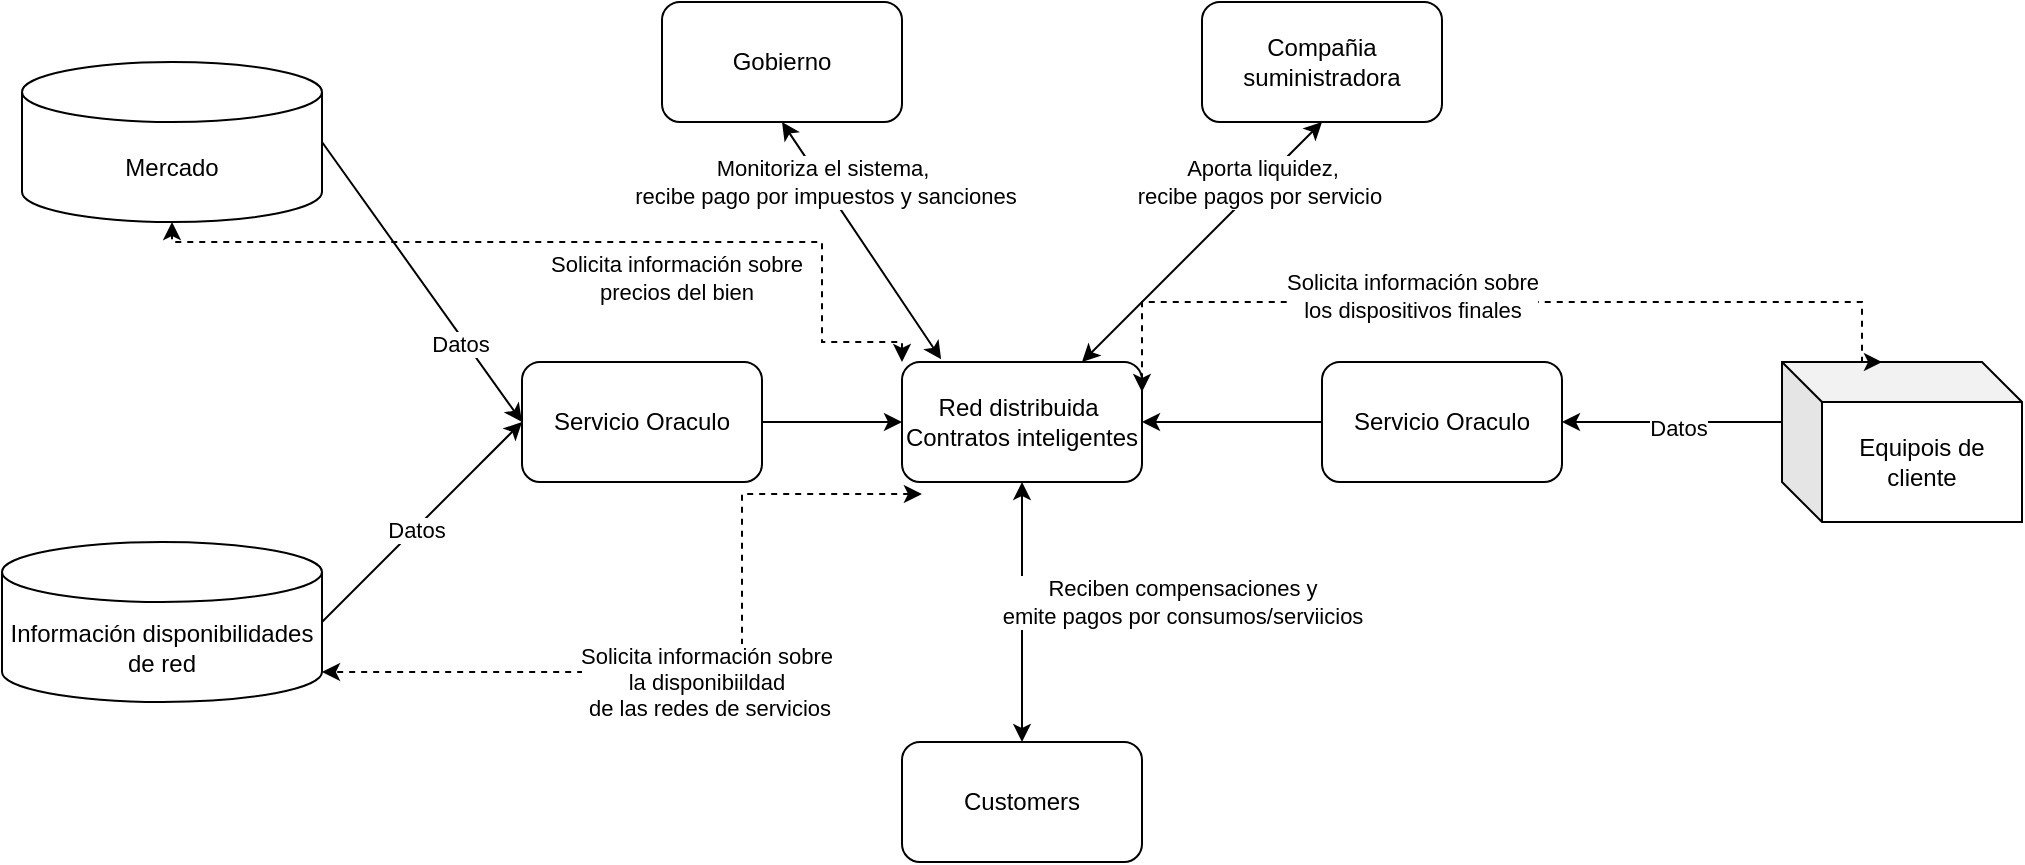 <mxfile version="22.1.7" type="github">
  <diagram name="Página-1" id="RHjE5RGPsofoxa6nacqF">
    <mxGraphModel dx="2261" dy="719" grid="1" gridSize="10" guides="1" tooltips="1" connect="1" arrows="1" fold="1" page="1" pageScale="1" pageWidth="827" pageHeight="1169" math="0" shadow="0">
      <root>
        <mxCell id="0" />
        <mxCell id="1" parent="0" />
        <mxCell id="rI9gyJZIdGUJSo5D507Y-26" style="edgeStyle=orthogonalEdgeStyle;rounded=0;orthogonalLoop=1;jettySize=auto;html=1;exitX=0.5;exitY=1;exitDx=0;exitDy=0;entryX=0.5;entryY=0;entryDx=0;entryDy=0;startArrow=classic;startFill=1;" parent="1" source="rI9gyJZIdGUJSo5D507Y-1" target="rI9gyJZIdGUJSo5D507Y-3" edge="1">
          <mxGeometry relative="1" as="geometry">
            <mxPoint x="413" y="380" as="sourcePoint" />
            <mxPoint x="413" y="510" as="targetPoint" />
          </mxGeometry>
        </mxCell>
        <mxCell id="rI9gyJZIdGUJSo5D507Y-31" value="Reciben compensaciones y &lt;br&gt;emite pagos por consumos/serviicios" style="edgeLabel;html=1;align=center;verticalAlign=middle;resizable=0;points=[];" parent="rI9gyJZIdGUJSo5D507Y-26" vertex="1" connectable="0">
          <mxGeometry x="-0.115" y="-2" relative="1" as="geometry">
            <mxPoint x="82" y="2" as="offset" />
          </mxGeometry>
        </mxCell>
        <mxCell id="rI9gyJZIdGUJSo5D507Y-27" style="rounded=0;orthogonalLoop=1;jettySize=auto;html=1;exitX=0.083;exitY=1.1;exitDx=0;exitDy=0;dashed=1;startArrow=classic;startFill=1;entryX=1;entryY=1;entryDx=0;entryDy=-15;entryPerimeter=0;edgeStyle=orthogonalEdgeStyle;exitPerimeter=0;" parent="1" source="rI9gyJZIdGUJSo5D507Y-1" edge="1" target="rI9gyJZIdGUJSo5D507Y-4">
          <mxGeometry relative="1" as="geometry">
            <mxPoint x="120" y="270" as="targetPoint" />
            <Array as="points">
              <mxPoint x="270" y="406" />
              <mxPoint x="270" y="490" />
              <mxPoint x="205" y="490" />
              <mxPoint x="205" y="495" />
            </Array>
          </mxGeometry>
        </mxCell>
        <mxCell id="rI9gyJZIdGUJSo5D507Y-32" value="Solicita información sobre &lt;br&gt;la disponibiildad&lt;br&gt;&amp;nbsp;de las redes de servicios" style="edgeLabel;html=1;align=center;verticalAlign=middle;resizable=0;points=[];" parent="rI9gyJZIdGUJSo5D507Y-27" vertex="1" connectable="0">
          <mxGeometry x="0.155" y="-2" relative="1" as="geometry">
            <mxPoint x="32" y="12" as="offset" />
          </mxGeometry>
        </mxCell>
        <mxCell id="rI9gyJZIdGUJSo5D507Y-1" value="Red distribuida&amp;nbsp;&lt;br&gt;Contratos inteligentes" style="rounded=1;whiteSpace=wrap;html=1;" parent="1" vertex="1">
          <mxGeometry x="350" y="340" width="120" height="60" as="geometry" />
        </mxCell>
        <mxCell id="rI9gyJZIdGUJSo5D507Y-19" style="edgeStyle=orthogonalEdgeStyle;rounded=0;orthogonalLoop=1;jettySize=auto;html=1;exitX=1;exitY=0.5;exitDx=0;exitDy=0;entryX=0;entryY=0.5;entryDx=0;entryDy=0;" parent="1" source="rI9gyJZIdGUJSo5D507Y-2" target="rI9gyJZIdGUJSo5D507Y-1" edge="1">
          <mxGeometry relative="1" as="geometry" />
        </mxCell>
        <mxCell id="rI9gyJZIdGUJSo5D507Y-2" value="Servicio Oraculo" style="rounded=1;whiteSpace=wrap;html=1;" parent="1" vertex="1">
          <mxGeometry x="160" y="340" width="120" height="60" as="geometry" />
        </mxCell>
        <mxCell id="rI9gyJZIdGUJSo5D507Y-3" value="Customers" style="rounded=1;whiteSpace=wrap;html=1;" parent="1" vertex="1">
          <mxGeometry x="350" y="530" width="120" height="60" as="geometry" />
        </mxCell>
        <mxCell id="rI9gyJZIdGUJSo5D507Y-17" style="rounded=0;orthogonalLoop=1;jettySize=auto;html=1;exitX=1;exitY=0.5;exitDx=0;exitDy=0;exitPerimeter=0;entryX=0;entryY=0.5;entryDx=0;entryDy=0;" parent="1" source="rI9gyJZIdGUJSo5D507Y-4" target="rI9gyJZIdGUJSo5D507Y-2" edge="1">
          <mxGeometry relative="1" as="geometry" />
        </mxCell>
        <mxCell id="rI9gyJZIdGUJSo5D507Y-38" value="Datos" style="edgeLabel;html=1;align=center;verticalAlign=middle;resizable=0;points=[];" parent="rI9gyJZIdGUJSo5D507Y-17" vertex="1" connectable="0">
          <mxGeometry x="-0.065" relative="1" as="geometry">
            <mxPoint as="offset" />
          </mxGeometry>
        </mxCell>
        <mxCell id="rI9gyJZIdGUJSo5D507Y-4" value="Información disponibilidades de red" style="shape=cylinder3;whiteSpace=wrap;html=1;boundedLbl=1;backgroundOutline=1;size=15;" parent="1" vertex="1">
          <mxGeometry x="-100" y="430" width="160" height="80" as="geometry" />
        </mxCell>
        <mxCell id="rI9gyJZIdGUJSo5D507Y-16" style="rounded=0;orthogonalLoop=1;jettySize=auto;html=1;exitX=1;exitY=0.5;exitDx=0;exitDy=0;exitPerimeter=0;entryX=0;entryY=0.5;entryDx=0;entryDy=0;" parent="1" source="rI9gyJZIdGUJSo5D507Y-6" target="rI9gyJZIdGUJSo5D507Y-2" edge="1">
          <mxGeometry relative="1" as="geometry" />
        </mxCell>
        <mxCell id="rI9gyJZIdGUJSo5D507Y-39" value="Datos" style="edgeLabel;html=1;align=center;verticalAlign=middle;resizable=0;points=[];" parent="rI9gyJZIdGUJSo5D507Y-16" vertex="1" connectable="0">
          <mxGeometry x="0.419" y="-3" relative="1" as="geometry">
            <mxPoint as="offset" />
          </mxGeometry>
        </mxCell>
        <mxCell id="rI9gyJZIdGUJSo5D507Y-6" value="Mercado" style="shape=cylinder3;whiteSpace=wrap;html=1;boundedLbl=1;backgroundOutline=1;size=15;" parent="1" vertex="1">
          <mxGeometry x="-90" y="190" width="150" height="80" as="geometry" />
        </mxCell>
        <mxCell id="rI9gyJZIdGUJSo5D507Y-21" style="rounded=0;orthogonalLoop=1;jettySize=auto;html=1;exitX=0.5;exitY=1;exitDx=0;exitDy=0;entryX=0.163;entryY=-0.022;entryDx=0;entryDy=0;entryPerimeter=0;startArrow=classic;startFill=1;" parent="1" source="rI9gyJZIdGUJSo5D507Y-7" target="rI9gyJZIdGUJSo5D507Y-1" edge="1">
          <mxGeometry relative="1" as="geometry">
            <mxPoint x="400.118" y="330" as="targetPoint" />
          </mxGeometry>
        </mxCell>
        <mxCell id="rI9gyJZIdGUJSo5D507Y-29" value="Monitoriza el sistema,&lt;br&gt;&amp;nbsp;recibe pago por impuestos y sanciones" style="edgeLabel;html=1;align=center;verticalAlign=middle;resizable=0;points=[];" parent="rI9gyJZIdGUJSo5D507Y-21" vertex="1" connectable="0">
          <mxGeometry x="-0.11" y="-2" relative="1" as="geometry">
            <mxPoint x="-14" y="-24" as="offset" />
          </mxGeometry>
        </mxCell>
        <mxCell id="rI9gyJZIdGUJSo5D507Y-7" value="Gobierno" style="rounded=1;whiteSpace=wrap;html=1;" parent="1" vertex="1">
          <mxGeometry x="230" y="160" width="120" height="60" as="geometry" />
        </mxCell>
        <mxCell id="rI9gyJZIdGUJSo5D507Y-22" style="rounded=0;orthogonalLoop=1;jettySize=auto;html=1;exitX=0.5;exitY=1;exitDx=0;exitDy=0;entryX=0.75;entryY=0;entryDx=0;entryDy=0;startArrow=classic;startFill=1;" parent="1" source="rI9gyJZIdGUJSo5D507Y-8" target="rI9gyJZIdGUJSo5D507Y-1" edge="1">
          <mxGeometry relative="1" as="geometry" />
        </mxCell>
        <mxCell id="rI9gyJZIdGUJSo5D507Y-30" value="Aporta liquidez, &lt;br&gt;recibe pagos por servicio&amp;nbsp;" style="edgeLabel;html=1;align=center;verticalAlign=middle;resizable=0;points=[];" parent="rI9gyJZIdGUJSo5D507Y-22" vertex="1" connectable="0">
          <mxGeometry x="-0.061" y="3" relative="1" as="geometry">
            <mxPoint x="24" y="-29" as="offset" />
          </mxGeometry>
        </mxCell>
        <mxCell id="rI9gyJZIdGUJSo5D507Y-8" value="Compañia suministradora" style="rounded=1;whiteSpace=wrap;html=1;" parent="1" vertex="1">
          <mxGeometry x="500" y="160" width="120" height="60" as="geometry" />
        </mxCell>
        <mxCell id="rI9gyJZIdGUJSo5D507Y-20" style="edgeStyle=orthogonalEdgeStyle;rounded=0;orthogonalLoop=1;jettySize=auto;html=1;exitX=0;exitY=0.5;exitDx=0;exitDy=0;entryX=1;entryY=0.5;entryDx=0;entryDy=0;" parent="1" source="rI9gyJZIdGUJSo5D507Y-9" target="rI9gyJZIdGUJSo5D507Y-1" edge="1">
          <mxGeometry relative="1" as="geometry" />
        </mxCell>
        <mxCell id="rI9gyJZIdGUJSo5D507Y-9" value="Servicio Oraculo" style="rounded=1;whiteSpace=wrap;html=1;" parent="1" vertex="1">
          <mxGeometry x="560" y="340" width="120" height="60" as="geometry" />
        </mxCell>
        <mxCell id="rI9gyJZIdGUJSo5D507Y-25" style="edgeStyle=orthogonalEdgeStyle;rounded=0;orthogonalLoop=1;jettySize=auto;html=1;exitX=0;exitY=0;exitDx=0;exitDy=30;exitPerimeter=0;" parent="1" source="rI9gyJZIdGUJSo5D507Y-12" target="rI9gyJZIdGUJSo5D507Y-9" edge="1">
          <mxGeometry relative="1" as="geometry" />
        </mxCell>
        <mxCell id="rI9gyJZIdGUJSo5D507Y-35" value="Datos" style="edgeLabel;html=1;align=center;verticalAlign=middle;resizable=0;points=[];" parent="rI9gyJZIdGUJSo5D507Y-25" vertex="1" connectable="0">
          <mxGeometry x="-0.051" y="3" relative="1" as="geometry">
            <mxPoint as="offset" />
          </mxGeometry>
        </mxCell>
        <mxCell id="rI9gyJZIdGUJSo5D507Y-12" value="Equipois de cliente" style="shape=cube;whiteSpace=wrap;html=1;boundedLbl=1;backgroundOutline=1;darkOpacity=0.05;darkOpacity2=0.1;" parent="1" vertex="1">
          <mxGeometry x="790" y="340" width="120" height="80" as="geometry" />
        </mxCell>
        <mxCell id="rI9gyJZIdGUJSo5D507Y-28" style="rounded=0;orthogonalLoop=1;jettySize=auto;html=1;exitX=1;exitY=0.25;exitDx=0;exitDy=0;dashed=1;startArrow=classic;startFill=1;edgeStyle=orthogonalEdgeStyle;entryX=0;entryY=0;entryDx=50;entryDy=0;entryPerimeter=0;" parent="1" source="rI9gyJZIdGUJSo5D507Y-1" edge="1" target="rI9gyJZIdGUJSo5D507Y-12">
          <mxGeometry relative="1" as="geometry">
            <mxPoint x="720" y="260" as="targetPoint" />
            <mxPoint x="360" y="350" as="sourcePoint" />
            <Array as="points">
              <mxPoint x="470" y="310" />
              <mxPoint x="830" y="310" />
              <mxPoint x="830" y="340" />
            </Array>
          </mxGeometry>
        </mxCell>
        <mxCell id="rI9gyJZIdGUJSo5D507Y-33" value="Solicita información sobre &lt;br&gt;los dispositivos finales" style="edgeLabel;html=1;align=center;verticalAlign=middle;resizable=0;points=[];" parent="rI9gyJZIdGUJSo5D507Y-28" vertex="1" connectable="0">
          <mxGeometry x="-0.195" y="3" relative="1" as="geometry">
            <mxPoint x="1" as="offset" />
          </mxGeometry>
        </mxCell>
        <mxCell id="T5NIdQDh_QLtPwguFAdD-2" style="rounded=0;orthogonalLoop=1;jettySize=auto;html=1;dashed=1;startArrow=classic;startFill=1;entryX=0.5;entryY=1;entryDx=0;entryDy=0;entryPerimeter=0;edgeStyle=orthogonalEdgeStyle;exitX=0;exitY=0;exitDx=0;exitDy=0;" edge="1" parent="1" source="rI9gyJZIdGUJSo5D507Y-1" target="rI9gyJZIdGUJSo5D507Y-6">
          <mxGeometry relative="1" as="geometry">
            <mxPoint x="50" y="220" as="targetPoint" />
            <mxPoint x="340" y="330" as="sourcePoint" />
            <Array as="points">
              <mxPoint x="350" y="330" />
              <mxPoint x="310" y="330" />
              <mxPoint x="310" y="280" />
              <mxPoint x="-15" y="280" />
            </Array>
          </mxGeometry>
        </mxCell>
        <mxCell id="T5NIdQDh_QLtPwguFAdD-3" value="Solicita información sobre &lt;br&gt;precios del bien" style="edgeLabel;html=1;align=center;verticalAlign=middle;resizable=0;points=[];" vertex="1" connectable="0" parent="T5NIdQDh_QLtPwguFAdD-2">
          <mxGeometry x="0.155" y="-2" relative="1" as="geometry">
            <mxPoint x="78" y="20" as="offset" />
          </mxGeometry>
        </mxCell>
      </root>
    </mxGraphModel>
  </diagram>
</mxfile>
